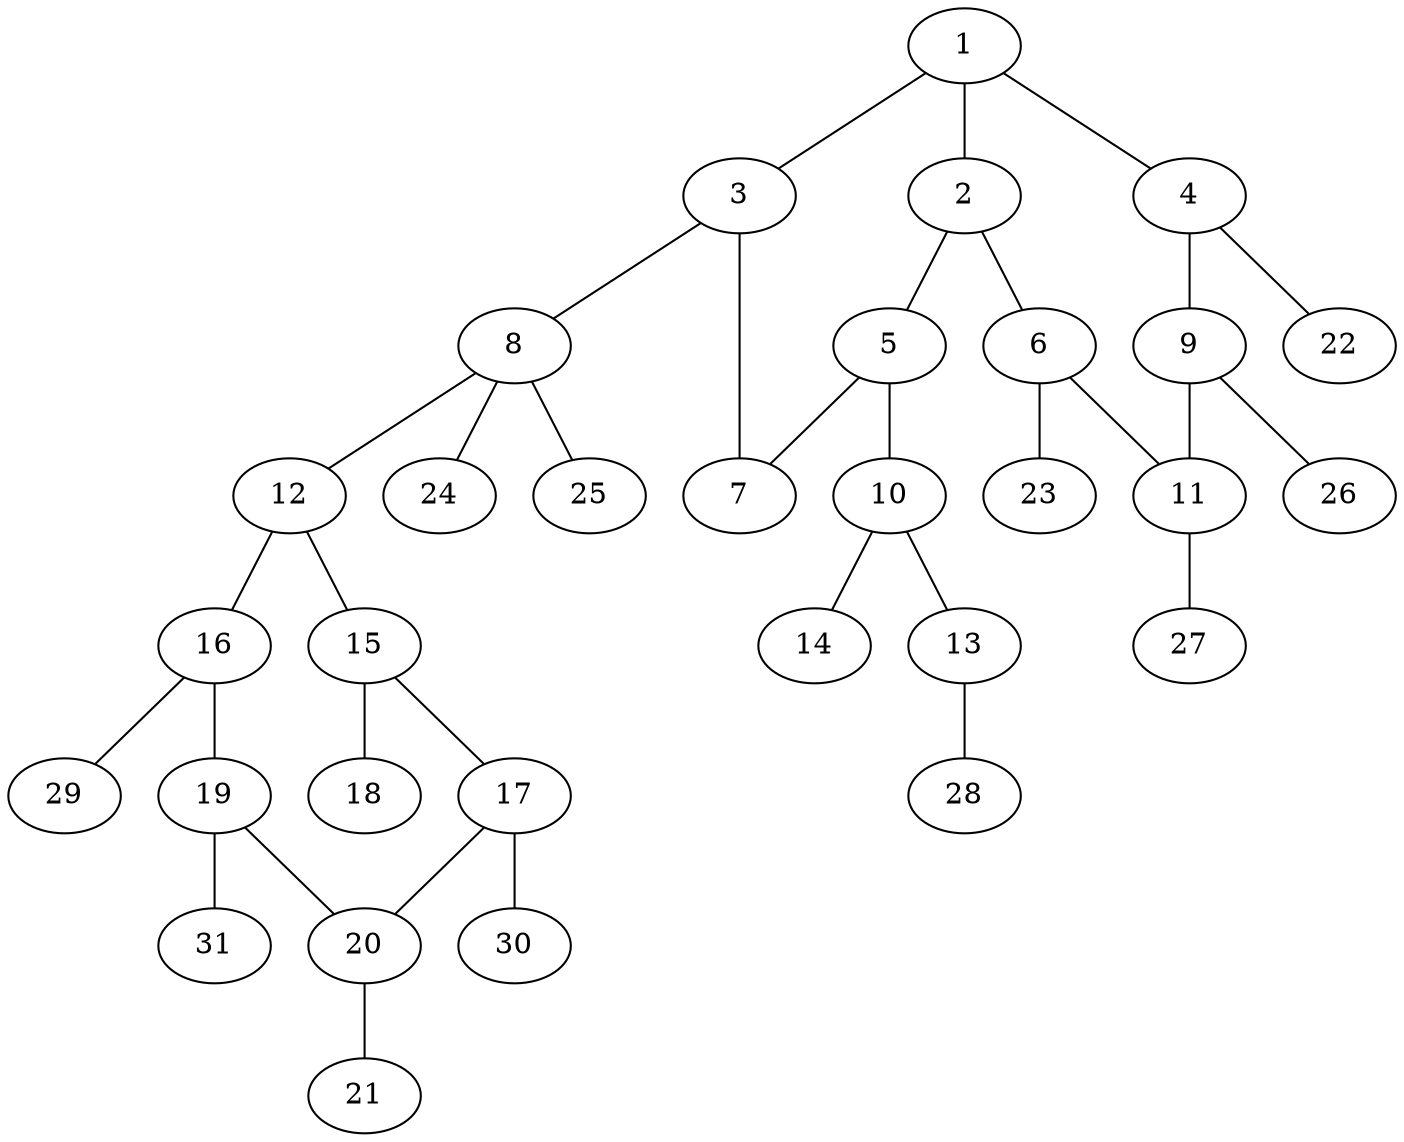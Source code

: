 graph molecule_3710 {
	1	 [chem=C];
	2	 [chem=C];
	1 -- 2	 [valence=2];
	3	 [chem=N];
	1 -- 3	 [valence=1];
	4	 [chem=C];
	1 -- 4	 [valence=1];
	5	 [chem=C];
	2 -- 5	 [valence=1];
	6	 [chem=C];
	2 -- 6	 [valence=1];
	7	 [chem=N];
	3 -- 7	 [valence=1];
	8	 [chem=C];
	3 -- 8	 [valence=1];
	9	 [chem=C];
	4 -- 9	 [valence=2];
	22	 [chem=H];
	4 -- 22	 [valence=1];
	5 -- 7	 [valence=2];
	10	 [chem=C];
	5 -- 10	 [valence=1];
	11	 [chem=C];
	6 -- 11	 [valence=2];
	23	 [chem=H];
	6 -- 23	 [valence=1];
	12	 [chem=C];
	8 -- 12	 [valence=1];
	24	 [chem=H];
	8 -- 24	 [valence=1];
	25	 [chem=H];
	8 -- 25	 [valence=1];
	9 -- 11	 [valence=1];
	26	 [chem=H];
	9 -- 26	 [valence=1];
	13	 [chem=O];
	10 -- 13	 [valence=1];
	14	 [chem=O];
	10 -- 14	 [valence=2];
	27	 [chem=H];
	11 -- 27	 [valence=1];
	15	 [chem=C];
	12 -- 15	 [valence=1];
	16	 [chem=C];
	12 -- 16	 [valence=2];
	28	 [chem=H];
	13 -- 28	 [valence=1];
	17	 [chem=C];
	15 -- 17	 [valence=2];
	18	 [chem=Cl];
	15 -- 18	 [valence=1];
	19	 [chem=C];
	16 -- 19	 [valence=1];
	29	 [chem=H];
	16 -- 29	 [valence=1];
	20	 [chem=C];
	17 -- 20	 [valence=1];
	30	 [chem=H];
	17 -- 30	 [valence=1];
	19 -- 20	 [valence=2];
	31	 [chem=H];
	19 -- 31	 [valence=1];
	21	 [chem=Cl];
	20 -- 21	 [valence=1];
}
